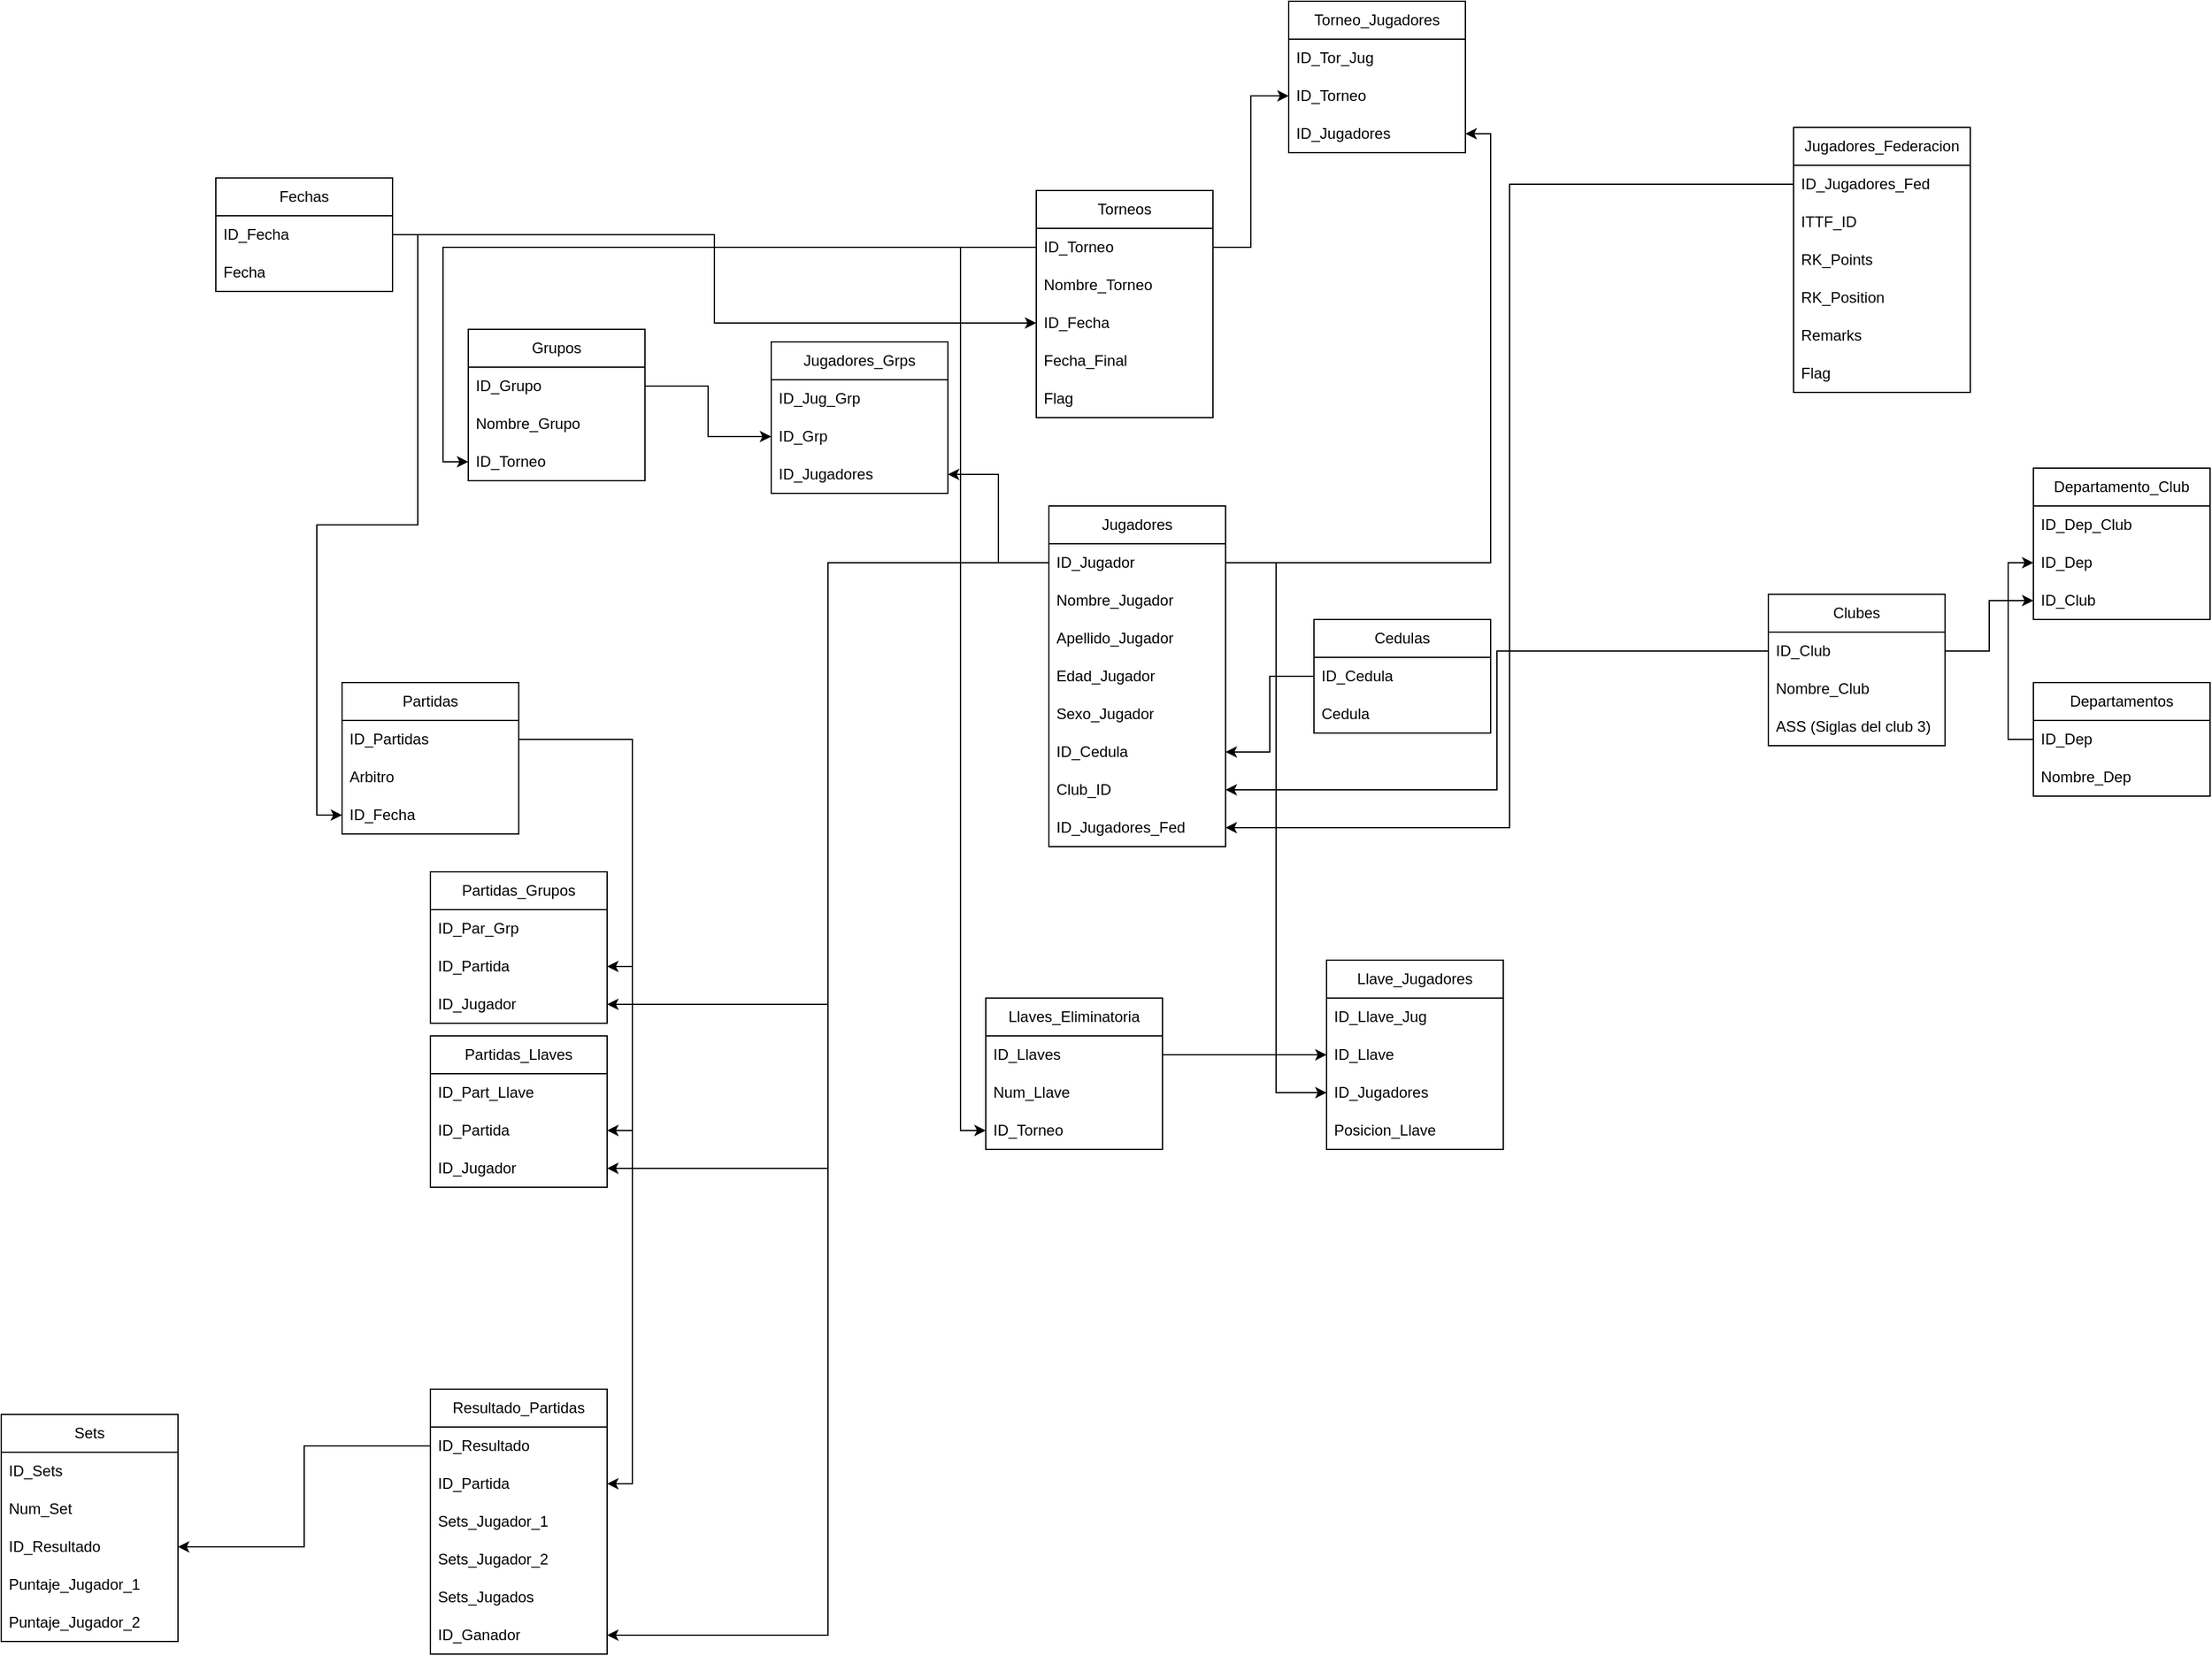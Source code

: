 <mxfile version="27.1.3">
  <diagram id="R2lEEEUBdFMjLlhIrx00" name="Page-1">
    <mxGraphModel dx="2265" dy="1967" grid="1" gridSize="10" guides="1" tooltips="1" connect="1" arrows="1" fold="1" page="1" pageScale="1" pageWidth="850" pageHeight="1100" math="0" shadow="0" extFonts="Permanent Marker^https://fonts.googleapis.com/css?family=Permanent+Marker">
      <root>
        <mxCell id="0" />
        <mxCell id="1" parent="0" />
        <mxCell id="3PgORGPZIHWVGP37fjPx-1" value="Departamentos" style="swimlane;fontStyle=0;childLayout=stackLayout;horizontal=1;startSize=30;horizontalStack=0;resizeParent=1;resizeParentMax=0;resizeLast=0;collapsible=1;marginBottom=0;whiteSpace=wrap;html=1;" vertex="1" parent="1">
          <mxGeometry x="1440" y="470" width="140" height="90" as="geometry" />
        </mxCell>
        <mxCell id="3PgORGPZIHWVGP37fjPx-2" value="ID_Dep" style="text;strokeColor=none;fillColor=none;align=left;verticalAlign=middle;spacingLeft=4;spacingRight=4;overflow=hidden;points=[[0,0.5],[1,0.5]];portConstraint=eastwest;rotatable=0;whiteSpace=wrap;html=1;" vertex="1" parent="3PgORGPZIHWVGP37fjPx-1">
          <mxGeometry y="30" width="140" height="30" as="geometry" />
        </mxCell>
        <mxCell id="3PgORGPZIHWVGP37fjPx-3" value="Nombre_Dep" style="text;strokeColor=none;fillColor=none;align=left;verticalAlign=middle;spacingLeft=4;spacingRight=4;overflow=hidden;points=[[0,0.5],[1,0.5]];portConstraint=eastwest;rotatable=0;whiteSpace=wrap;html=1;" vertex="1" parent="3PgORGPZIHWVGP37fjPx-1">
          <mxGeometry y="60" width="140" height="30" as="geometry" />
        </mxCell>
        <mxCell id="3PgORGPZIHWVGP37fjPx-5" value="Clubes" style="swimlane;fontStyle=0;childLayout=stackLayout;horizontal=1;startSize=30;horizontalStack=0;resizeParent=1;resizeParentMax=0;resizeLast=0;collapsible=1;marginBottom=0;whiteSpace=wrap;html=1;" vertex="1" parent="1">
          <mxGeometry x="1230" y="400" width="140" height="120" as="geometry" />
        </mxCell>
        <mxCell id="3PgORGPZIHWVGP37fjPx-6" value="ID_Club" style="text;strokeColor=none;fillColor=none;align=left;verticalAlign=middle;spacingLeft=4;spacingRight=4;overflow=hidden;points=[[0,0.5],[1,0.5]];portConstraint=eastwest;rotatable=0;whiteSpace=wrap;html=1;" vertex="1" parent="3PgORGPZIHWVGP37fjPx-5">
          <mxGeometry y="30" width="140" height="30" as="geometry" />
        </mxCell>
        <mxCell id="3PgORGPZIHWVGP37fjPx-7" value="Nombre_Club" style="text;strokeColor=none;fillColor=none;align=left;verticalAlign=middle;spacingLeft=4;spacingRight=4;overflow=hidden;points=[[0,0.5],[1,0.5]];portConstraint=eastwest;rotatable=0;whiteSpace=wrap;html=1;" vertex="1" parent="3PgORGPZIHWVGP37fjPx-5">
          <mxGeometry y="60" width="140" height="30" as="geometry" />
        </mxCell>
        <mxCell id="3PgORGPZIHWVGP37fjPx-9" value="ASS (Siglas del club 3)" style="text;strokeColor=none;fillColor=none;align=left;verticalAlign=middle;spacingLeft=4;spacingRight=4;overflow=hidden;points=[[0,0.5],[1,0.5]];portConstraint=eastwest;rotatable=0;whiteSpace=wrap;html=1;" vertex="1" parent="3PgORGPZIHWVGP37fjPx-5">
          <mxGeometry y="90" width="140" height="30" as="geometry" />
        </mxCell>
        <mxCell id="3PgORGPZIHWVGP37fjPx-10" value="Departamento_Club" style="swimlane;fontStyle=0;childLayout=stackLayout;horizontal=1;startSize=30;horizontalStack=0;resizeParent=1;resizeParentMax=0;resizeLast=0;collapsible=1;marginBottom=0;whiteSpace=wrap;html=1;" vertex="1" parent="1">
          <mxGeometry x="1440" y="300" width="140" height="120" as="geometry" />
        </mxCell>
        <mxCell id="3PgORGPZIHWVGP37fjPx-57" value="ID_Dep_Club" style="text;strokeColor=none;fillColor=none;align=left;verticalAlign=middle;spacingLeft=4;spacingRight=4;overflow=hidden;points=[[0,0.5],[1,0.5]];portConstraint=eastwest;rotatable=0;whiteSpace=wrap;html=1;" vertex="1" parent="3PgORGPZIHWVGP37fjPx-10">
          <mxGeometry y="30" width="140" height="30" as="geometry" />
        </mxCell>
        <mxCell id="3PgORGPZIHWVGP37fjPx-11" value="ID_Dep" style="text;strokeColor=none;fillColor=none;align=left;verticalAlign=middle;spacingLeft=4;spacingRight=4;overflow=hidden;points=[[0,0.5],[1,0.5]];portConstraint=eastwest;rotatable=0;whiteSpace=wrap;html=1;" vertex="1" parent="3PgORGPZIHWVGP37fjPx-10">
          <mxGeometry y="60" width="140" height="30" as="geometry" />
        </mxCell>
        <mxCell id="3PgORGPZIHWVGP37fjPx-12" value="ID_Club" style="text;strokeColor=none;fillColor=none;align=left;verticalAlign=middle;spacingLeft=4;spacingRight=4;overflow=hidden;points=[[0,0.5],[1,0.5]];portConstraint=eastwest;rotatable=0;whiteSpace=wrap;html=1;" vertex="1" parent="3PgORGPZIHWVGP37fjPx-10">
          <mxGeometry y="90" width="140" height="30" as="geometry" />
        </mxCell>
        <mxCell id="3PgORGPZIHWVGP37fjPx-14" style="edgeStyle=orthogonalEdgeStyle;rounded=0;orthogonalLoop=1;jettySize=auto;html=1;entryX=0;entryY=0.5;entryDx=0;entryDy=0;" edge="1" parent="1" source="3PgORGPZIHWVGP37fjPx-2" target="3PgORGPZIHWVGP37fjPx-11">
          <mxGeometry relative="1" as="geometry" />
        </mxCell>
        <mxCell id="3PgORGPZIHWVGP37fjPx-15" style="edgeStyle=orthogonalEdgeStyle;rounded=0;orthogonalLoop=1;jettySize=auto;html=1;entryX=0;entryY=0.5;entryDx=0;entryDy=0;" edge="1" parent="1" source="3PgORGPZIHWVGP37fjPx-6" target="3PgORGPZIHWVGP37fjPx-12">
          <mxGeometry relative="1" as="geometry" />
        </mxCell>
        <mxCell id="3PgORGPZIHWVGP37fjPx-16" value="Jugadores" style="swimlane;fontStyle=0;childLayout=stackLayout;horizontal=1;startSize=30;horizontalStack=0;resizeParent=1;resizeParentMax=0;resizeLast=0;collapsible=1;marginBottom=0;whiteSpace=wrap;html=1;" vertex="1" parent="1">
          <mxGeometry x="660" y="330" width="140" height="270" as="geometry" />
        </mxCell>
        <mxCell id="3PgORGPZIHWVGP37fjPx-17" value="ID_Jugador" style="text;strokeColor=none;fillColor=none;align=left;verticalAlign=middle;spacingLeft=4;spacingRight=4;overflow=hidden;points=[[0,0.5],[1,0.5]];portConstraint=eastwest;rotatable=0;whiteSpace=wrap;html=1;" vertex="1" parent="3PgORGPZIHWVGP37fjPx-16">
          <mxGeometry y="30" width="140" height="30" as="geometry" />
        </mxCell>
        <mxCell id="3PgORGPZIHWVGP37fjPx-18" value="Nombre_Jugador" style="text;strokeColor=none;fillColor=none;align=left;verticalAlign=middle;spacingLeft=4;spacingRight=4;overflow=hidden;points=[[0,0.5],[1,0.5]];portConstraint=eastwest;rotatable=0;whiteSpace=wrap;html=1;" vertex="1" parent="3PgORGPZIHWVGP37fjPx-16">
          <mxGeometry y="60" width="140" height="30" as="geometry" />
        </mxCell>
        <mxCell id="3PgORGPZIHWVGP37fjPx-19" value="Apellido_Jugador" style="text;strokeColor=none;fillColor=none;align=left;verticalAlign=middle;spacingLeft=4;spacingRight=4;overflow=hidden;points=[[0,0.5],[1,0.5]];portConstraint=eastwest;rotatable=0;whiteSpace=wrap;html=1;" vertex="1" parent="3PgORGPZIHWVGP37fjPx-16">
          <mxGeometry y="90" width="140" height="30" as="geometry" />
        </mxCell>
        <mxCell id="3PgORGPZIHWVGP37fjPx-21" value="Edad_Jugador" style="text;strokeColor=none;fillColor=none;align=left;verticalAlign=middle;spacingLeft=4;spacingRight=4;overflow=hidden;points=[[0,0.5],[1,0.5]];portConstraint=eastwest;rotatable=0;whiteSpace=wrap;html=1;" vertex="1" parent="3PgORGPZIHWVGP37fjPx-16">
          <mxGeometry y="120" width="140" height="30" as="geometry" />
        </mxCell>
        <mxCell id="3PgORGPZIHWVGP37fjPx-20" value="Sexo_Jugador" style="text;strokeColor=none;fillColor=none;align=left;verticalAlign=middle;spacingLeft=4;spacingRight=4;overflow=hidden;points=[[0,0.5],[1,0.5]];portConstraint=eastwest;rotatable=0;whiteSpace=wrap;html=1;" vertex="1" parent="3PgORGPZIHWVGP37fjPx-16">
          <mxGeometry y="150" width="140" height="30" as="geometry" />
        </mxCell>
        <mxCell id="3PgORGPZIHWVGP37fjPx-23" value="ID_Cedula" style="text;strokeColor=none;fillColor=none;align=left;verticalAlign=middle;spacingLeft=4;spacingRight=4;overflow=hidden;points=[[0,0.5],[1,0.5]];portConstraint=eastwest;rotatable=0;whiteSpace=wrap;html=1;" vertex="1" parent="3PgORGPZIHWVGP37fjPx-16">
          <mxGeometry y="180" width="140" height="30" as="geometry" />
        </mxCell>
        <mxCell id="3PgORGPZIHWVGP37fjPx-22" value="Club_ID" style="text;strokeColor=none;fillColor=none;align=left;verticalAlign=middle;spacingLeft=4;spacingRight=4;overflow=hidden;points=[[0,0.5],[1,0.5]];portConstraint=eastwest;rotatable=0;whiteSpace=wrap;html=1;" vertex="1" parent="3PgORGPZIHWVGP37fjPx-16">
          <mxGeometry y="210" width="140" height="30" as="geometry" />
        </mxCell>
        <mxCell id="3PgORGPZIHWVGP37fjPx-36" value="ID_Jugadores_Fed" style="text;strokeColor=none;fillColor=none;align=left;verticalAlign=middle;spacingLeft=4;spacingRight=4;overflow=hidden;points=[[0,0.5],[1,0.5]];portConstraint=eastwest;rotatable=0;whiteSpace=wrap;html=1;" vertex="1" parent="3PgORGPZIHWVGP37fjPx-16">
          <mxGeometry y="240" width="140" height="30" as="geometry" />
        </mxCell>
        <mxCell id="3PgORGPZIHWVGP37fjPx-24" value="Jugadores_Federacion" style="swimlane;fontStyle=0;childLayout=stackLayout;horizontal=1;startSize=30;horizontalStack=0;resizeParent=1;resizeParentMax=0;resizeLast=0;collapsible=1;marginBottom=0;whiteSpace=wrap;html=1;" vertex="1" parent="1">
          <mxGeometry x="1250" y="30" width="140" height="210" as="geometry" />
        </mxCell>
        <mxCell id="3PgORGPZIHWVGP37fjPx-25" value="ID_Jugadores_Fed" style="text;strokeColor=none;fillColor=none;align=left;verticalAlign=middle;spacingLeft=4;spacingRight=4;overflow=hidden;points=[[0,0.5],[1,0.5]];portConstraint=eastwest;rotatable=0;whiteSpace=wrap;html=1;" vertex="1" parent="3PgORGPZIHWVGP37fjPx-24">
          <mxGeometry y="30" width="140" height="30" as="geometry" />
        </mxCell>
        <mxCell id="3PgORGPZIHWVGP37fjPx-26" value="ITTF_ID" style="text;strokeColor=none;fillColor=none;align=left;verticalAlign=middle;spacingLeft=4;spacingRight=4;overflow=hidden;points=[[0,0.5],[1,0.5]];portConstraint=eastwest;rotatable=0;whiteSpace=wrap;html=1;" vertex="1" parent="3PgORGPZIHWVGP37fjPx-24">
          <mxGeometry y="60" width="140" height="30" as="geometry" />
        </mxCell>
        <mxCell id="3PgORGPZIHWVGP37fjPx-27" value="RK_Points" style="text;strokeColor=none;fillColor=none;align=left;verticalAlign=middle;spacingLeft=4;spacingRight=4;overflow=hidden;points=[[0,0.5],[1,0.5]];portConstraint=eastwest;rotatable=0;whiteSpace=wrap;html=1;" vertex="1" parent="3PgORGPZIHWVGP37fjPx-24">
          <mxGeometry y="90" width="140" height="30" as="geometry" />
        </mxCell>
        <mxCell id="3PgORGPZIHWVGP37fjPx-28" value="RK_Position" style="text;strokeColor=none;fillColor=none;align=left;verticalAlign=middle;spacingLeft=4;spacingRight=4;overflow=hidden;points=[[0,0.5],[1,0.5]];portConstraint=eastwest;rotatable=0;whiteSpace=wrap;html=1;" vertex="1" parent="3PgORGPZIHWVGP37fjPx-24">
          <mxGeometry y="120" width="140" height="30" as="geometry" />
        </mxCell>
        <mxCell id="3PgORGPZIHWVGP37fjPx-29" value="Remarks" style="text;strokeColor=none;fillColor=none;align=left;verticalAlign=middle;spacingLeft=4;spacingRight=4;overflow=hidden;points=[[0,0.5],[1,0.5]];portConstraint=eastwest;rotatable=0;whiteSpace=wrap;html=1;" vertex="1" parent="3PgORGPZIHWVGP37fjPx-24">
          <mxGeometry y="150" width="140" height="30" as="geometry" />
        </mxCell>
        <mxCell id="3PgORGPZIHWVGP37fjPx-38" value="Flag" style="text;strokeColor=none;fillColor=none;align=left;verticalAlign=middle;spacingLeft=4;spacingRight=4;overflow=hidden;points=[[0,0.5],[1,0.5]];portConstraint=eastwest;rotatable=0;whiteSpace=wrap;html=1;" vertex="1" parent="3PgORGPZIHWVGP37fjPx-24">
          <mxGeometry y="180" width="140" height="30" as="geometry" />
        </mxCell>
        <mxCell id="3PgORGPZIHWVGP37fjPx-30" value="Cedulas" style="swimlane;fontStyle=0;childLayout=stackLayout;horizontal=1;startSize=30;horizontalStack=0;resizeParent=1;resizeParentMax=0;resizeLast=0;collapsible=1;marginBottom=0;whiteSpace=wrap;html=1;" vertex="1" parent="1">
          <mxGeometry x="870" y="420" width="140" height="90" as="geometry" />
        </mxCell>
        <mxCell id="3PgORGPZIHWVGP37fjPx-31" value="ID_Cedula" style="text;strokeColor=none;fillColor=none;align=left;verticalAlign=middle;spacingLeft=4;spacingRight=4;overflow=hidden;points=[[0,0.5],[1,0.5]];portConstraint=eastwest;rotatable=0;whiteSpace=wrap;html=1;" vertex="1" parent="3PgORGPZIHWVGP37fjPx-30">
          <mxGeometry y="30" width="140" height="30" as="geometry" />
        </mxCell>
        <mxCell id="3PgORGPZIHWVGP37fjPx-32" value="Cedula" style="text;strokeColor=none;fillColor=none;align=left;verticalAlign=middle;spacingLeft=4;spacingRight=4;overflow=hidden;points=[[0,0.5],[1,0.5]];portConstraint=eastwest;rotatable=0;whiteSpace=wrap;html=1;" vertex="1" parent="3PgORGPZIHWVGP37fjPx-30">
          <mxGeometry y="60" width="140" height="30" as="geometry" />
        </mxCell>
        <mxCell id="3PgORGPZIHWVGP37fjPx-34" style="edgeStyle=orthogonalEdgeStyle;rounded=0;orthogonalLoop=1;jettySize=auto;html=1;entryX=1;entryY=0.5;entryDx=0;entryDy=0;" edge="1" parent="1" source="3PgORGPZIHWVGP37fjPx-31" target="3PgORGPZIHWVGP37fjPx-23">
          <mxGeometry relative="1" as="geometry" />
        </mxCell>
        <mxCell id="3PgORGPZIHWVGP37fjPx-35" style="edgeStyle=orthogonalEdgeStyle;rounded=0;orthogonalLoop=1;jettySize=auto;html=1;entryX=1;entryY=0.5;entryDx=0;entryDy=0;" edge="1" parent="1" source="3PgORGPZIHWVGP37fjPx-6" target="3PgORGPZIHWVGP37fjPx-22">
          <mxGeometry relative="1" as="geometry" />
        </mxCell>
        <mxCell id="3PgORGPZIHWVGP37fjPx-37" style="edgeStyle=elbowEdgeStyle;rounded=0;orthogonalLoop=1;jettySize=auto;html=1;entryX=1;entryY=0.5;entryDx=0;entryDy=0;movable=1;resizable=1;rotatable=1;deletable=1;editable=1;locked=0;connectable=1;" edge="1" parent="1" source="3PgORGPZIHWVGP37fjPx-25" target="3PgORGPZIHWVGP37fjPx-36">
          <mxGeometry relative="1" as="geometry" />
        </mxCell>
        <mxCell id="3PgORGPZIHWVGP37fjPx-39" value="Torneos" style="swimlane;fontStyle=0;childLayout=stackLayout;horizontal=1;startSize=30;horizontalStack=0;resizeParent=1;resizeParentMax=0;resizeLast=0;collapsible=1;marginBottom=0;whiteSpace=wrap;html=1;" vertex="1" parent="1">
          <mxGeometry x="650" y="80" width="140" height="180" as="geometry" />
        </mxCell>
        <mxCell id="3PgORGPZIHWVGP37fjPx-40" value="ID_Torneo" style="text;strokeColor=none;fillColor=none;align=left;verticalAlign=middle;spacingLeft=4;spacingRight=4;overflow=hidden;points=[[0,0.5],[1,0.5]];portConstraint=eastwest;rotatable=0;whiteSpace=wrap;html=1;" vertex="1" parent="3PgORGPZIHWVGP37fjPx-39">
          <mxGeometry y="30" width="140" height="30" as="geometry" />
        </mxCell>
        <mxCell id="3PgORGPZIHWVGP37fjPx-41" value="Nombre_Torneo" style="text;strokeColor=none;fillColor=none;align=left;verticalAlign=middle;spacingLeft=4;spacingRight=4;overflow=hidden;points=[[0,0.5],[1,0.5]];portConstraint=eastwest;rotatable=0;whiteSpace=wrap;html=1;" vertex="1" parent="3PgORGPZIHWVGP37fjPx-39">
          <mxGeometry y="60" width="140" height="30" as="geometry" />
        </mxCell>
        <mxCell id="3PgORGPZIHWVGP37fjPx-43" value="ID_Fecha" style="text;strokeColor=none;fillColor=none;align=left;verticalAlign=middle;spacingLeft=4;spacingRight=4;overflow=hidden;points=[[0,0.5],[1,0.5]];portConstraint=eastwest;rotatable=0;whiteSpace=wrap;html=1;" vertex="1" parent="3PgORGPZIHWVGP37fjPx-39">
          <mxGeometry y="90" width="140" height="30" as="geometry" />
        </mxCell>
        <mxCell id="3PgORGPZIHWVGP37fjPx-49" value="Fecha_Final" style="text;strokeColor=none;fillColor=none;align=left;verticalAlign=middle;spacingLeft=4;spacingRight=4;overflow=hidden;points=[[0,0.5],[1,0.5]];portConstraint=eastwest;rotatable=0;whiteSpace=wrap;html=1;" vertex="1" parent="3PgORGPZIHWVGP37fjPx-39">
          <mxGeometry y="120" width="140" height="30" as="geometry" />
        </mxCell>
        <mxCell id="3PgORGPZIHWVGP37fjPx-50" value="Flag" style="text;strokeColor=none;fillColor=none;align=left;verticalAlign=middle;spacingLeft=4;spacingRight=4;overflow=hidden;points=[[0,0.5],[1,0.5]];portConstraint=eastwest;rotatable=0;whiteSpace=wrap;html=1;" vertex="1" parent="3PgORGPZIHWVGP37fjPx-39">
          <mxGeometry y="150" width="140" height="30" as="geometry" />
        </mxCell>
        <mxCell id="3PgORGPZIHWVGP37fjPx-44" value="Fechas" style="swimlane;fontStyle=0;childLayout=stackLayout;horizontal=1;startSize=30;horizontalStack=0;resizeParent=1;resizeParentMax=0;resizeLast=0;collapsible=1;marginBottom=0;whiteSpace=wrap;html=1;" vertex="1" parent="1">
          <mxGeometry y="70" width="140" height="90" as="geometry" />
        </mxCell>
        <mxCell id="3PgORGPZIHWVGP37fjPx-45" value="ID_Fecha" style="text;strokeColor=none;fillColor=none;align=left;verticalAlign=middle;spacingLeft=4;spacingRight=4;overflow=hidden;points=[[0,0.5],[1,0.5]];portConstraint=eastwest;rotatable=0;whiteSpace=wrap;html=1;" vertex="1" parent="3PgORGPZIHWVGP37fjPx-44">
          <mxGeometry y="30" width="140" height="30" as="geometry" />
        </mxCell>
        <mxCell id="3PgORGPZIHWVGP37fjPx-46" value="Fecha" style="text;strokeColor=none;fillColor=none;align=left;verticalAlign=middle;spacingLeft=4;spacingRight=4;overflow=hidden;points=[[0,0.5],[1,0.5]];portConstraint=eastwest;rotatable=0;whiteSpace=wrap;html=1;" vertex="1" parent="3PgORGPZIHWVGP37fjPx-44">
          <mxGeometry y="60" width="140" height="30" as="geometry" />
        </mxCell>
        <mxCell id="3PgORGPZIHWVGP37fjPx-48" style="edgeStyle=orthogonalEdgeStyle;rounded=0;orthogonalLoop=1;jettySize=auto;html=1;entryX=0;entryY=0.5;entryDx=0;entryDy=0;" edge="1" parent="1" source="3PgORGPZIHWVGP37fjPx-45" target="3PgORGPZIHWVGP37fjPx-43">
          <mxGeometry relative="1" as="geometry" />
        </mxCell>
        <mxCell id="3PgORGPZIHWVGP37fjPx-51" value="Torneo_Jugadores" style="swimlane;fontStyle=0;childLayout=stackLayout;horizontal=1;startSize=30;horizontalStack=0;resizeParent=1;resizeParentMax=0;resizeLast=0;collapsible=1;marginBottom=0;whiteSpace=wrap;html=1;" vertex="1" parent="1">
          <mxGeometry x="850" y="-70" width="140" height="120" as="geometry" />
        </mxCell>
        <mxCell id="3PgORGPZIHWVGP37fjPx-58" value="ID_Tor_Jug" style="text;strokeColor=none;fillColor=none;align=left;verticalAlign=middle;spacingLeft=4;spacingRight=4;overflow=hidden;points=[[0,0.5],[1,0.5]];portConstraint=eastwest;rotatable=0;whiteSpace=wrap;html=1;" vertex="1" parent="3PgORGPZIHWVGP37fjPx-51">
          <mxGeometry y="30" width="140" height="30" as="geometry" />
        </mxCell>
        <mxCell id="3PgORGPZIHWVGP37fjPx-52" value="ID_Torneo" style="text;strokeColor=none;fillColor=none;align=left;verticalAlign=middle;spacingLeft=4;spacingRight=4;overflow=hidden;points=[[0,0.5],[1,0.5]];portConstraint=eastwest;rotatable=0;whiteSpace=wrap;html=1;" vertex="1" parent="3PgORGPZIHWVGP37fjPx-51">
          <mxGeometry y="60" width="140" height="30" as="geometry" />
        </mxCell>
        <mxCell id="3PgORGPZIHWVGP37fjPx-53" value="ID_Jugadores" style="text;strokeColor=none;fillColor=none;align=left;verticalAlign=middle;spacingLeft=4;spacingRight=4;overflow=hidden;points=[[0,0.5],[1,0.5]];portConstraint=eastwest;rotatable=0;whiteSpace=wrap;html=1;" vertex="1" parent="3PgORGPZIHWVGP37fjPx-51">
          <mxGeometry y="90" width="140" height="30" as="geometry" />
        </mxCell>
        <mxCell id="3PgORGPZIHWVGP37fjPx-55" style="edgeStyle=orthogonalEdgeStyle;rounded=0;orthogonalLoop=1;jettySize=auto;html=1;entryX=0;entryY=0.5;entryDx=0;entryDy=0;" edge="1" parent="1" source="3PgORGPZIHWVGP37fjPx-40" target="3PgORGPZIHWVGP37fjPx-52">
          <mxGeometry relative="1" as="geometry" />
        </mxCell>
        <mxCell id="3PgORGPZIHWVGP37fjPx-56" style="edgeStyle=orthogonalEdgeStyle;rounded=0;orthogonalLoop=1;jettySize=auto;html=1;entryX=1;entryY=0.5;entryDx=0;entryDy=0;" edge="1" parent="1" source="3PgORGPZIHWVGP37fjPx-17" target="3PgORGPZIHWVGP37fjPx-53">
          <mxGeometry relative="1" as="geometry" />
        </mxCell>
        <mxCell id="3PgORGPZIHWVGP37fjPx-63" style="edgeStyle=orthogonalEdgeStyle;rounded=0;orthogonalLoop=1;jettySize=auto;html=1;entryX=0;entryY=0.5;entryDx=0;entryDy=0;" edge="1" parent="1" source="3PgORGPZIHWVGP37fjPx-40" target="3PgORGPZIHWVGP37fjPx-71">
          <mxGeometry relative="1" as="geometry">
            <mxPoint x="-170" y="575" as="targetPoint" />
          </mxGeometry>
        </mxCell>
        <mxCell id="3PgORGPZIHWVGP37fjPx-64" value="Grupos" style="swimlane;fontStyle=0;childLayout=stackLayout;horizontal=1;startSize=30;horizontalStack=0;resizeParent=1;resizeParentMax=0;resizeLast=0;collapsible=1;marginBottom=0;whiteSpace=wrap;html=1;" vertex="1" parent="1">
          <mxGeometry x="200" y="190" width="140" height="120" as="geometry" />
        </mxCell>
        <mxCell id="3PgORGPZIHWVGP37fjPx-65" value="ID_Grupo" style="text;strokeColor=none;fillColor=none;align=left;verticalAlign=middle;spacingLeft=4;spacingRight=4;overflow=hidden;points=[[0,0.5],[1,0.5]];portConstraint=eastwest;rotatable=0;whiteSpace=wrap;html=1;" vertex="1" parent="3PgORGPZIHWVGP37fjPx-64">
          <mxGeometry y="30" width="140" height="30" as="geometry" />
        </mxCell>
        <mxCell id="3PgORGPZIHWVGP37fjPx-66" value="Nombre_Grupo" style="text;strokeColor=none;fillColor=none;align=left;verticalAlign=middle;spacingLeft=4;spacingRight=4;overflow=hidden;points=[[0,0.5],[1,0.5]];portConstraint=eastwest;rotatable=0;whiteSpace=wrap;html=1;" vertex="1" parent="3PgORGPZIHWVGP37fjPx-64">
          <mxGeometry y="60" width="140" height="30" as="geometry" />
        </mxCell>
        <mxCell id="3PgORGPZIHWVGP37fjPx-71" value="ID_Torneo" style="text;strokeColor=none;fillColor=none;align=left;verticalAlign=middle;spacingLeft=4;spacingRight=4;overflow=hidden;points=[[0,0.5],[1,0.5]];portConstraint=eastwest;rotatable=0;whiteSpace=wrap;html=1;" vertex="1" parent="3PgORGPZIHWVGP37fjPx-64">
          <mxGeometry y="90" width="140" height="30" as="geometry" />
        </mxCell>
        <mxCell id="3PgORGPZIHWVGP37fjPx-78" value="Llaves_Eliminatoria" style="swimlane;fontStyle=0;childLayout=stackLayout;horizontal=1;startSize=30;horizontalStack=0;resizeParent=1;resizeParentMax=0;resizeLast=0;collapsible=1;marginBottom=0;whiteSpace=wrap;html=1;" vertex="1" parent="1">
          <mxGeometry x="610" y="720" width="140" height="120" as="geometry" />
        </mxCell>
        <mxCell id="3PgORGPZIHWVGP37fjPx-79" value="ID_Llaves" style="text;strokeColor=none;fillColor=none;align=left;verticalAlign=middle;spacingLeft=4;spacingRight=4;overflow=hidden;points=[[0,0.5],[1,0.5]];portConstraint=eastwest;rotatable=0;whiteSpace=wrap;html=1;" vertex="1" parent="3PgORGPZIHWVGP37fjPx-78">
          <mxGeometry y="30" width="140" height="30" as="geometry" />
        </mxCell>
        <mxCell id="3PgORGPZIHWVGP37fjPx-127" value="Num_Llave" style="text;strokeColor=none;fillColor=none;align=left;verticalAlign=middle;spacingLeft=4;spacingRight=4;overflow=hidden;points=[[0,0.5],[1,0.5]];portConstraint=eastwest;rotatable=0;whiteSpace=wrap;html=1;" vertex="1" parent="3PgORGPZIHWVGP37fjPx-78">
          <mxGeometry y="60" width="140" height="30" as="geometry" />
        </mxCell>
        <mxCell id="3PgORGPZIHWVGP37fjPx-128" value="ID_Torneo" style="text;strokeColor=none;fillColor=none;align=left;verticalAlign=middle;spacingLeft=4;spacingRight=4;overflow=hidden;points=[[0,0.5],[1,0.5]];portConstraint=eastwest;rotatable=0;whiteSpace=wrap;html=1;" vertex="1" parent="3PgORGPZIHWVGP37fjPx-78">
          <mxGeometry y="90" width="140" height="30" as="geometry" />
        </mxCell>
        <mxCell id="3PgORGPZIHWVGP37fjPx-84" value="Partidas" style="swimlane;fontStyle=0;childLayout=stackLayout;horizontal=1;startSize=30;horizontalStack=0;resizeParent=1;resizeParentMax=0;resizeLast=0;collapsible=1;marginBottom=0;whiteSpace=wrap;html=1;" vertex="1" parent="1">
          <mxGeometry x="100" y="470" width="140" height="120" as="geometry" />
        </mxCell>
        <mxCell id="3PgORGPZIHWVGP37fjPx-85" value="ID_Partidas" style="text;strokeColor=none;fillColor=none;align=left;verticalAlign=middle;spacingLeft=4;spacingRight=4;overflow=hidden;points=[[0,0.5],[1,0.5]];portConstraint=eastwest;rotatable=0;whiteSpace=wrap;html=1;" vertex="1" parent="3PgORGPZIHWVGP37fjPx-84">
          <mxGeometry y="30" width="140" height="30" as="geometry" />
        </mxCell>
        <mxCell id="3PgORGPZIHWVGP37fjPx-87" value="Arbitro" style="text;strokeColor=none;fillColor=none;align=left;verticalAlign=middle;spacingLeft=4;spacingRight=4;overflow=hidden;points=[[0,0.5],[1,0.5]];portConstraint=eastwest;rotatable=0;whiteSpace=wrap;html=1;" vertex="1" parent="3PgORGPZIHWVGP37fjPx-84">
          <mxGeometry y="60" width="140" height="30" as="geometry" />
        </mxCell>
        <mxCell id="3PgORGPZIHWVGP37fjPx-88" value="ID_Fecha" style="text;strokeColor=none;fillColor=none;align=left;verticalAlign=middle;spacingLeft=4;spacingRight=4;overflow=hidden;points=[[0,0.5],[1,0.5]];portConstraint=eastwest;rotatable=0;whiteSpace=wrap;html=1;" vertex="1" parent="3PgORGPZIHWVGP37fjPx-84">
          <mxGeometry y="90" width="140" height="30" as="geometry" />
        </mxCell>
        <mxCell id="3PgORGPZIHWVGP37fjPx-89" value="Partidas_Grupos" style="swimlane;fontStyle=0;childLayout=stackLayout;horizontal=1;startSize=30;horizontalStack=0;resizeParent=1;resizeParentMax=0;resizeLast=0;collapsible=1;marginBottom=0;whiteSpace=wrap;html=1;" vertex="1" parent="1">
          <mxGeometry x="170" y="620" width="140" height="120" as="geometry" />
        </mxCell>
        <mxCell id="3PgORGPZIHWVGP37fjPx-90" value="ID_Par_Grp" style="text;strokeColor=none;fillColor=none;align=left;verticalAlign=middle;spacingLeft=4;spacingRight=4;overflow=hidden;points=[[0,0.5],[1,0.5]];portConstraint=eastwest;rotatable=0;whiteSpace=wrap;html=1;" vertex="1" parent="3PgORGPZIHWVGP37fjPx-89">
          <mxGeometry y="30" width="140" height="30" as="geometry" />
        </mxCell>
        <mxCell id="3PgORGPZIHWVGP37fjPx-91" value="ID_Partida" style="text;strokeColor=none;fillColor=none;align=left;verticalAlign=middle;spacingLeft=4;spacingRight=4;overflow=hidden;points=[[0,0.5],[1,0.5]];portConstraint=eastwest;rotatable=0;whiteSpace=wrap;html=1;" vertex="1" parent="3PgORGPZIHWVGP37fjPx-89">
          <mxGeometry y="60" width="140" height="30" as="geometry" />
        </mxCell>
        <mxCell id="3PgORGPZIHWVGP37fjPx-92" value="ID_Jugador" style="text;strokeColor=none;fillColor=none;align=left;verticalAlign=middle;spacingLeft=4;spacingRight=4;overflow=hidden;points=[[0,0.5],[1,0.5]];portConstraint=eastwest;rotatable=0;whiteSpace=wrap;html=1;" vertex="1" parent="3PgORGPZIHWVGP37fjPx-89">
          <mxGeometry y="90" width="140" height="30" as="geometry" />
        </mxCell>
        <mxCell id="3PgORGPZIHWVGP37fjPx-93" value="Jugadores_Grps" style="swimlane;fontStyle=0;childLayout=stackLayout;horizontal=1;startSize=30;horizontalStack=0;resizeParent=1;resizeParentMax=0;resizeLast=0;collapsible=1;marginBottom=0;whiteSpace=wrap;html=1;" vertex="1" parent="1">
          <mxGeometry x="440" y="200" width="140" height="120" as="geometry" />
        </mxCell>
        <mxCell id="3PgORGPZIHWVGP37fjPx-94" value="ID_Jug_Grp" style="text;strokeColor=none;fillColor=none;align=left;verticalAlign=middle;spacingLeft=4;spacingRight=4;overflow=hidden;points=[[0,0.5],[1,0.5]];portConstraint=eastwest;rotatable=0;whiteSpace=wrap;html=1;" vertex="1" parent="3PgORGPZIHWVGP37fjPx-93">
          <mxGeometry y="30" width="140" height="30" as="geometry" />
        </mxCell>
        <mxCell id="3PgORGPZIHWVGP37fjPx-95" value="ID_Grp" style="text;strokeColor=none;fillColor=none;align=left;verticalAlign=middle;spacingLeft=4;spacingRight=4;overflow=hidden;points=[[0,0.5],[1,0.5]];portConstraint=eastwest;rotatable=0;whiteSpace=wrap;html=1;" vertex="1" parent="3PgORGPZIHWVGP37fjPx-93">
          <mxGeometry y="60" width="140" height="30" as="geometry" />
        </mxCell>
        <mxCell id="3PgORGPZIHWVGP37fjPx-96" value="ID_Jugadores" style="text;strokeColor=none;fillColor=none;align=left;verticalAlign=middle;spacingLeft=4;spacingRight=4;overflow=hidden;points=[[0,0.5],[1,0.5]];portConstraint=eastwest;rotatable=0;whiteSpace=wrap;html=1;" vertex="1" parent="3PgORGPZIHWVGP37fjPx-93">
          <mxGeometry y="90" width="140" height="30" as="geometry" />
        </mxCell>
        <mxCell id="3PgORGPZIHWVGP37fjPx-97" style="edgeStyle=orthogonalEdgeStyle;rounded=0;orthogonalLoop=1;jettySize=auto;html=1;" edge="1" parent="1" source="3PgORGPZIHWVGP37fjPx-17" target="3PgORGPZIHWVGP37fjPx-96">
          <mxGeometry relative="1" as="geometry" />
        </mxCell>
        <mxCell id="3PgORGPZIHWVGP37fjPx-98" style="edgeStyle=orthogonalEdgeStyle;rounded=0;orthogonalLoop=1;jettySize=auto;html=1;entryX=0;entryY=0.5;entryDx=0;entryDy=0;" edge="1" parent="1" source="3PgORGPZIHWVGP37fjPx-65" target="3PgORGPZIHWVGP37fjPx-95">
          <mxGeometry relative="1" as="geometry" />
        </mxCell>
        <mxCell id="3PgORGPZIHWVGP37fjPx-99" style="edgeStyle=orthogonalEdgeStyle;rounded=0;orthogonalLoop=1;jettySize=auto;html=1;entryX=1;entryY=0.5;entryDx=0;entryDy=0;" edge="1" parent="1" source="3PgORGPZIHWVGP37fjPx-85" target="3PgORGPZIHWVGP37fjPx-91">
          <mxGeometry relative="1" as="geometry" />
        </mxCell>
        <mxCell id="3PgORGPZIHWVGP37fjPx-100" style="edgeStyle=orthogonalEdgeStyle;rounded=0;orthogonalLoop=1;jettySize=auto;html=1;entryX=1;entryY=0.5;entryDx=0;entryDy=0;" edge="1" parent="1" source="3PgORGPZIHWVGP37fjPx-17" target="3PgORGPZIHWVGP37fjPx-92">
          <mxGeometry relative="1" as="geometry" />
        </mxCell>
        <mxCell id="3PgORGPZIHWVGP37fjPx-101" value="Resultado_Partidas" style="swimlane;fontStyle=0;childLayout=stackLayout;horizontal=1;startSize=30;horizontalStack=0;resizeParent=1;resizeParentMax=0;resizeLast=0;collapsible=1;marginBottom=0;whiteSpace=wrap;html=1;" vertex="1" parent="1">
          <mxGeometry x="170" y="1030" width="140" height="210" as="geometry" />
        </mxCell>
        <mxCell id="3PgORGPZIHWVGP37fjPx-102" value="ID_Resultado" style="text;strokeColor=none;fillColor=none;align=left;verticalAlign=middle;spacingLeft=4;spacingRight=4;overflow=hidden;points=[[0,0.5],[1,0.5]];portConstraint=eastwest;rotatable=0;whiteSpace=wrap;html=1;" vertex="1" parent="3PgORGPZIHWVGP37fjPx-101">
          <mxGeometry y="30" width="140" height="30" as="geometry" />
        </mxCell>
        <mxCell id="3PgORGPZIHWVGP37fjPx-103" value="ID_Partida" style="text;strokeColor=none;fillColor=none;align=left;verticalAlign=middle;spacingLeft=4;spacingRight=4;overflow=hidden;points=[[0,0.5],[1,0.5]];portConstraint=eastwest;rotatable=0;whiteSpace=wrap;html=1;" vertex="1" parent="3PgORGPZIHWVGP37fjPx-101">
          <mxGeometry y="60" width="140" height="30" as="geometry" />
        </mxCell>
        <mxCell id="3PgORGPZIHWVGP37fjPx-104" value="Sets_Jugador_1" style="text;strokeColor=none;fillColor=none;align=left;verticalAlign=middle;spacingLeft=4;spacingRight=4;overflow=hidden;points=[[0,0.5],[1,0.5]];portConstraint=eastwest;rotatable=0;whiteSpace=wrap;html=1;" vertex="1" parent="3PgORGPZIHWVGP37fjPx-101">
          <mxGeometry y="90" width="140" height="30" as="geometry" />
        </mxCell>
        <mxCell id="3PgORGPZIHWVGP37fjPx-105" value="Sets_Jugador_2" style="text;strokeColor=none;fillColor=none;align=left;verticalAlign=middle;spacingLeft=4;spacingRight=4;overflow=hidden;points=[[0,0.5],[1,0.5]];portConstraint=eastwest;rotatable=0;whiteSpace=wrap;html=1;" vertex="1" parent="3PgORGPZIHWVGP37fjPx-101">
          <mxGeometry y="120" width="140" height="30" as="geometry" />
        </mxCell>
        <mxCell id="3PgORGPZIHWVGP37fjPx-107" value="Sets_Jugados" style="text;strokeColor=none;fillColor=none;align=left;verticalAlign=middle;spacingLeft=4;spacingRight=4;overflow=hidden;points=[[0,0.5],[1,0.5]];portConstraint=eastwest;rotatable=0;whiteSpace=wrap;html=1;" vertex="1" parent="3PgORGPZIHWVGP37fjPx-101">
          <mxGeometry y="150" width="140" height="30" as="geometry" />
        </mxCell>
        <mxCell id="3PgORGPZIHWVGP37fjPx-106" value="ID_Ganador" style="text;strokeColor=none;fillColor=none;align=left;verticalAlign=middle;spacingLeft=4;spacingRight=4;overflow=hidden;points=[[0,0.5],[1,0.5]];portConstraint=eastwest;rotatable=0;whiteSpace=wrap;html=1;" vertex="1" parent="3PgORGPZIHWVGP37fjPx-101">
          <mxGeometry y="180" width="140" height="30" as="geometry" />
        </mxCell>
        <mxCell id="3PgORGPZIHWVGP37fjPx-108" style="edgeStyle=orthogonalEdgeStyle;rounded=0;orthogonalLoop=1;jettySize=auto;html=1;entryX=1;entryY=0.5;entryDx=0;entryDy=0;" edge="1" parent="1" source="3PgORGPZIHWVGP37fjPx-85" target="3PgORGPZIHWVGP37fjPx-103">
          <mxGeometry relative="1" as="geometry" />
        </mxCell>
        <mxCell id="3PgORGPZIHWVGP37fjPx-109" style="edgeStyle=orthogonalEdgeStyle;rounded=0;orthogonalLoop=1;jettySize=auto;html=1;entryX=1;entryY=0.5;entryDx=0;entryDy=0;" edge="1" parent="1" source="3PgORGPZIHWVGP37fjPx-17" target="3PgORGPZIHWVGP37fjPx-106">
          <mxGeometry relative="1" as="geometry" />
        </mxCell>
        <mxCell id="3PgORGPZIHWVGP37fjPx-110" value="Sets" style="swimlane;fontStyle=0;childLayout=stackLayout;horizontal=1;startSize=30;horizontalStack=0;resizeParent=1;resizeParentMax=0;resizeLast=0;collapsible=1;marginBottom=0;whiteSpace=wrap;html=1;" vertex="1" parent="1">
          <mxGeometry x="-170" y="1050" width="140" height="180" as="geometry" />
        </mxCell>
        <mxCell id="3PgORGPZIHWVGP37fjPx-111" value="ID_Sets" style="text;strokeColor=none;fillColor=none;align=left;verticalAlign=middle;spacingLeft=4;spacingRight=4;overflow=hidden;points=[[0,0.5],[1,0.5]];portConstraint=eastwest;rotatable=0;whiteSpace=wrap;html=1;" vertex="1" parent="3PgORGPZIHWVGP37fjPx-110">
          <mxGeometry y="30" width="140" height="30" as="geometry" />
        </mxCell>
        <mxCell id="3PgORGPZIHWVGP37fjPx-114" value="Num_Set" style="text;strokeColor=none;fillColor=none;align=left;verticalAlign=middle;spacingLeft=4;spacingRight=4;overflow=hidden;points=[[0,0.5],[1,0.5]];portConstraint=eastwest;rotatable=0;whiteSpace=wrap;html=1;" vertex="1" parent="3PgORGPZIHWVGP37fjPx-110">
          <mxGeometry y="60" width="140" height="30" as="geometry" />
        </mxCell>
        <mxCell id="3PgORGPZIHWVGP37fjPx-112" value="ID_Resultado" style="text;strokeColor=none;fillColor=none;align=left;verticalAlign=middle;spacingLeft=4;spacingRight=4;overflow=hidden;points=[[0,0.5],[1,0.5]];portConstraint=eastwest;rotatable=0;whiteSpace=wrap;html=1;" vertex="1" parent="3PgORGPZIHWVGP37fjPx-110">
          <mxGeometry y="90" width="140" height="30" as="geometry" />
        </mxCell>
        <mxCell id="3PgORGPZIHWVGP37fjPx-113" value="Puntaje_Jugador_1" style="text;strokeColor=none;fillColor=none;align=left;verticalAlign=middle;spacingLeft=4;spacingRight=4;overflow=hidden;points=[[0,0.5],[1,0.5]];portConstraint=eastwest;rotatable=0;whiteSpace=wrap;html=1;" vertex="1" parent="3PgORGPZIHWVGP37fjPx-110">
          <mxGeometry y="120" width="140" height="30" as="geometry" />
        </mxCell>
        <mxCell id="3PgORGPZIHWVGP37fjPx-115" value="Puntaje_Jugador_2" style="text;strokeColor=none;fillColor=none;align=left;verticalAlign=middle;spacingLeft=4;spacingRight=4;overflow=hidden;points=[[0,0.5],[1,0.5]];portConstraint=eastwest;rotatable=0;whiteSpace=wrap;html=1;" vertex="1" parent="3PgORGPZIHWVGP37fjPx-110">
          <mxGeometry y="150" width="140" height="30" as="geometry" />
        </mxCell>
        <mxCell id="3PgORGPZIHWVGP37fjPx-116" style="edgeStyle=orthogonalEdgeStyle;rounded=0;orthogonalLoop=1;jettySize=auto;html=1;entryX=1;entryY=0.5;entryDx=0;entryDy=0;" edge="1" parent="1" source="3PgORGPZIHWVGP37fjPx-102" target="3PgORGPZIHWVGP37fjPx-112">
          <mxGeometry relative="1" as="geometry" />
        </mxCell>
        <mxCell id="3PgORGPZIHWVGP37fjPx-129" value="Llave_Jugadores" style="swimlane;fontStyle=0;childLayout=stackLayout;horizontal=1;startSize=30;horizontalStack=0;resizeParent=1;resizeParentMax=0;resizeLast=0;collapsible=1;marginBottom=0;whiteSpace=wrap;html=1;" vertex="1" parent="1">
          <mxGeometry x="880" y="690" width="140" height="150" as="geometry" />
        </mxCell>
        <mxCell id="3PgORGPZIHWVGP37fjPx-130" value="ID_Llave_Jug" style="text;strokeColor=none;fillColor=none;align=left;verticalAlign=middle;spacingLeft=4;spacingRight=4;overflow=hidden;points=[[0,0.5],[1,0.5]];portConstraint=eastwest;rotatable=0;whiteSpace=wrap;html=1;" vertex="1" parent="3PgORGPZIHWVGP37fjPx-129">
          <mxGeometry y="30" width="140" height="30" as="geometry" />
        </mxCell>
        <mxCell id="3PgORGPZIHWVGP37fjPx-131" value="ID_Llave" style="text;strokeColor=none;fillColor=none;align=left;verticalAlign=middle;spacingLeft=4;spacingRight=4;overflow=hidden;points=[[0,0.5],[1,0.5]];portConstraint=eastwest;rotatable=0;whiteSpace=wrap;html=1;" vertex="1" parent="3PgORGPZIHWVGP37fjPx-129">
          <mxGeometry y="60" width="140" height="30" as="geometry" />
        </mxCell>
        <mxCell id="3PgORGPZIHWVGP37fjPx-132" value="ID_Jugadores" style="text;strokeColor=none;fillColor=none;align=left;verticalAlign=middle;spacingLeft=4;spacingRight=4;overflow=hidden;points=[[0,0.5],[1,0.5]];portConstraint=eastwest;rotatable=0;whiteSpace=wrap;html=1;" vertex="1" parent="3PgORGPZIHWVGP37fjPx-129">
          <mxGeometry y="90" width="140" height="30" as="geometry" />
        </mxCell>
        <mxCell id="3PgORGPZIHWVGP37fjPx-133" value="Posicion_Llave" style="text;strokeColor=none;fillColor=none;align=left;verticalAlign=middle;spacingLeft=4;spacingRight=4;overflow=hidden;points=[[0,0.5],[1,0.5]];portConstraint=eastwest;rotatable=0;whiteSpace=wrap;html=1;" vertex="1" parent="3PgORGPZIHWVGP37fjPx-129">
          <mxGeometry y="120" width="140" height="30" as="geometry" />
        </mxCell>
        <mxCell id="3PgORGPZIHWVGP37fjPx-134" value="Partidas_Llaves" style="swimlane;fontStyle=0;childLayout=stackLayout;horizontal=1;startSize=30;horizontalStack=0;resizeParent=1;resizeParentMax=0;resizeLast=0;collapsible=1;marginBottom=0;whiteSpace=wrap;html=1;" vertex="1" parent="1">
          <mxGeometry x="170" y="750" width="140" height="120" as="geometry" />
        </mxCell>
        <mxCell id="3PgORGPZIHWVGP37fjPx-135" value="ID_Part_Llave" style="text;strokeColor=none;fillColor=none;align=left;verticalAlign=middle;spacingLeft=4;spacingRight=4;overflow=hidden;points=[[0,0.5],[1,0.5]];portConstraint=eastwest;rotatable=0;whiteSpace=wrap;html=1;" vertex="1" parent="3PgORGPZIHWVGP37fjPx-134">
          <mxGeometry y="30" width="140" height="30" as="geometry" />
        </mxCell>
        <mxCell id="3PgORGPZIHWVGP37fjPx-136" value="ID_Partida" style="text;strokeColor=none;fillColor=none;align=left;verticalAlign=middle;spacingLeft=4;spacingRight=4;overflow=hidden;points=[[0,0.5],[1,0.5]];portConstraint=eastwest;rotatable=0;whiteSpace=wrap;html=1;" vertex="1" parent="3PgORGPZIHWVGP37fjPx-134">
          <mxGeometry y="60" width="140" height="30" as="geometry" />
        </mxCell>
        <mxCell id="3PgORGPZIHWVGP37fjPx-137" value="ID_Jugador" style="text;strokeColor=none;fillColor=none;align=left;verticalAlign=middle;spacingLeft=4;spacingRight=4;overflow=hidden;points=[[0,0.5],[1,0.5]];portConstraint=eastwest;rotatable=0;whiteSpace=wrap;html=1;" vertex="1" parent="3PgORGPZIHWVGP37fjPx-134">
          <mxGeometry y="90" width="140" height="30" as="geometry" />
        </mxCell>
        <mxCell id="3PgORGPZIHWVGP37fjPx-138" style="edgeStyle=orthogonalEdgeStyle;rounded=0;orthogonalLoop=1;jettySize=auto;html=1;entryX=1;entryY=0.5;entryDx=0;entryDy=0;" edge="1" parent="1" source="3PgORGPZIHWVGP37fjPx-85" target="3PgORGPZIHWVGP37fjPx-136">
          <mxGeometry relative="1" as="geometry" />
        </mxCell>
        <mxCell id="3PgORGPZIHWVGP37fjPx-139" style="edgeStyle=orthogonalEdgeStyle;rounded=0;orthogonalLoop=1;jettySize=auto;html=1;entryX=1;entryY=0.5;entryDx=0;entryDy=0;" edge="1" parent="1" source="3PgORGPZIHWVGP37fjPx-17" target="3PgORGPZIHWVGP37fjPx-137">
          <mxGeometry relative="1" as="geometry" />
        </mxCell>
        <mxCell id="3PgORGPZIHWVGP37fjPx-140" style="edgeStyle=orthogonalEdgeStyle;rounded=0;orthogonalLoop=1;jettySize=auto;html=1;entryX=0;entryY=0.5;entryDx=0;entryDy=0;" edge="1" parent="1" source="3PgORGPZIHWVGP37fjPx-17" target="3PgORGPZIHWVGP37fjPx-132">
          <mxGeometry relative="1" as="geometry" />
        </mxCell>
        <mxCell id="3PgORGPZIHWVGP37fjPx-141" style="edgeStyle=orthogonalEdgeStyle;rounded=0;orthogonalLoop=1;jettySize=auto;html=1;entryX=0;entryY=0.5;entryDx=0;entryDy=0;" edge="1" parent="1" source="3PgORGPZIHWVGP37fjPx-79" target="3PgORGPZIHWVGP37fjPx-131">
          <mxGeometry relative="1" as="geometry" />
        </mxCell>
        <mxCell id="3PgORGPZIHWVGP37fjPx-143" style="edgeStyle=orthogonalEdgeStyle;rounded=0;orthogonalLoop=1;jettySize=auto;html=1;entryX=0;entryY=0.5;entryDx=0;entryDy=0;" edge="1" parent="1" source="3PgORGPZIHWVGP37fjPx-40" target="3PgORGPZIHWVGP37fjPx-128">
          <mxGeometry relative="1" as="geometry" />
        </mxCell>
        <mxCell id="3PgORGPZIHWVGP37fjPx-145" style="edgeStyle=orthogonalEdgeStyle;rounded=0;orthogonalLoop=1;jettySize=auto;html=1;entryX=0;entryY=0.5;entryDx=0;entryDy=0;" edge="1" parent="1" source="3PgORGPZIHWVGP37fjPx-45" target="3PgORGPZIHWVGP37fjPx-88">
          <mxGeometry relative="1" as="geometry" />
        </mxCell>
      </root>
    </mxGraphModel>
  </diagram>
</mxfile>

